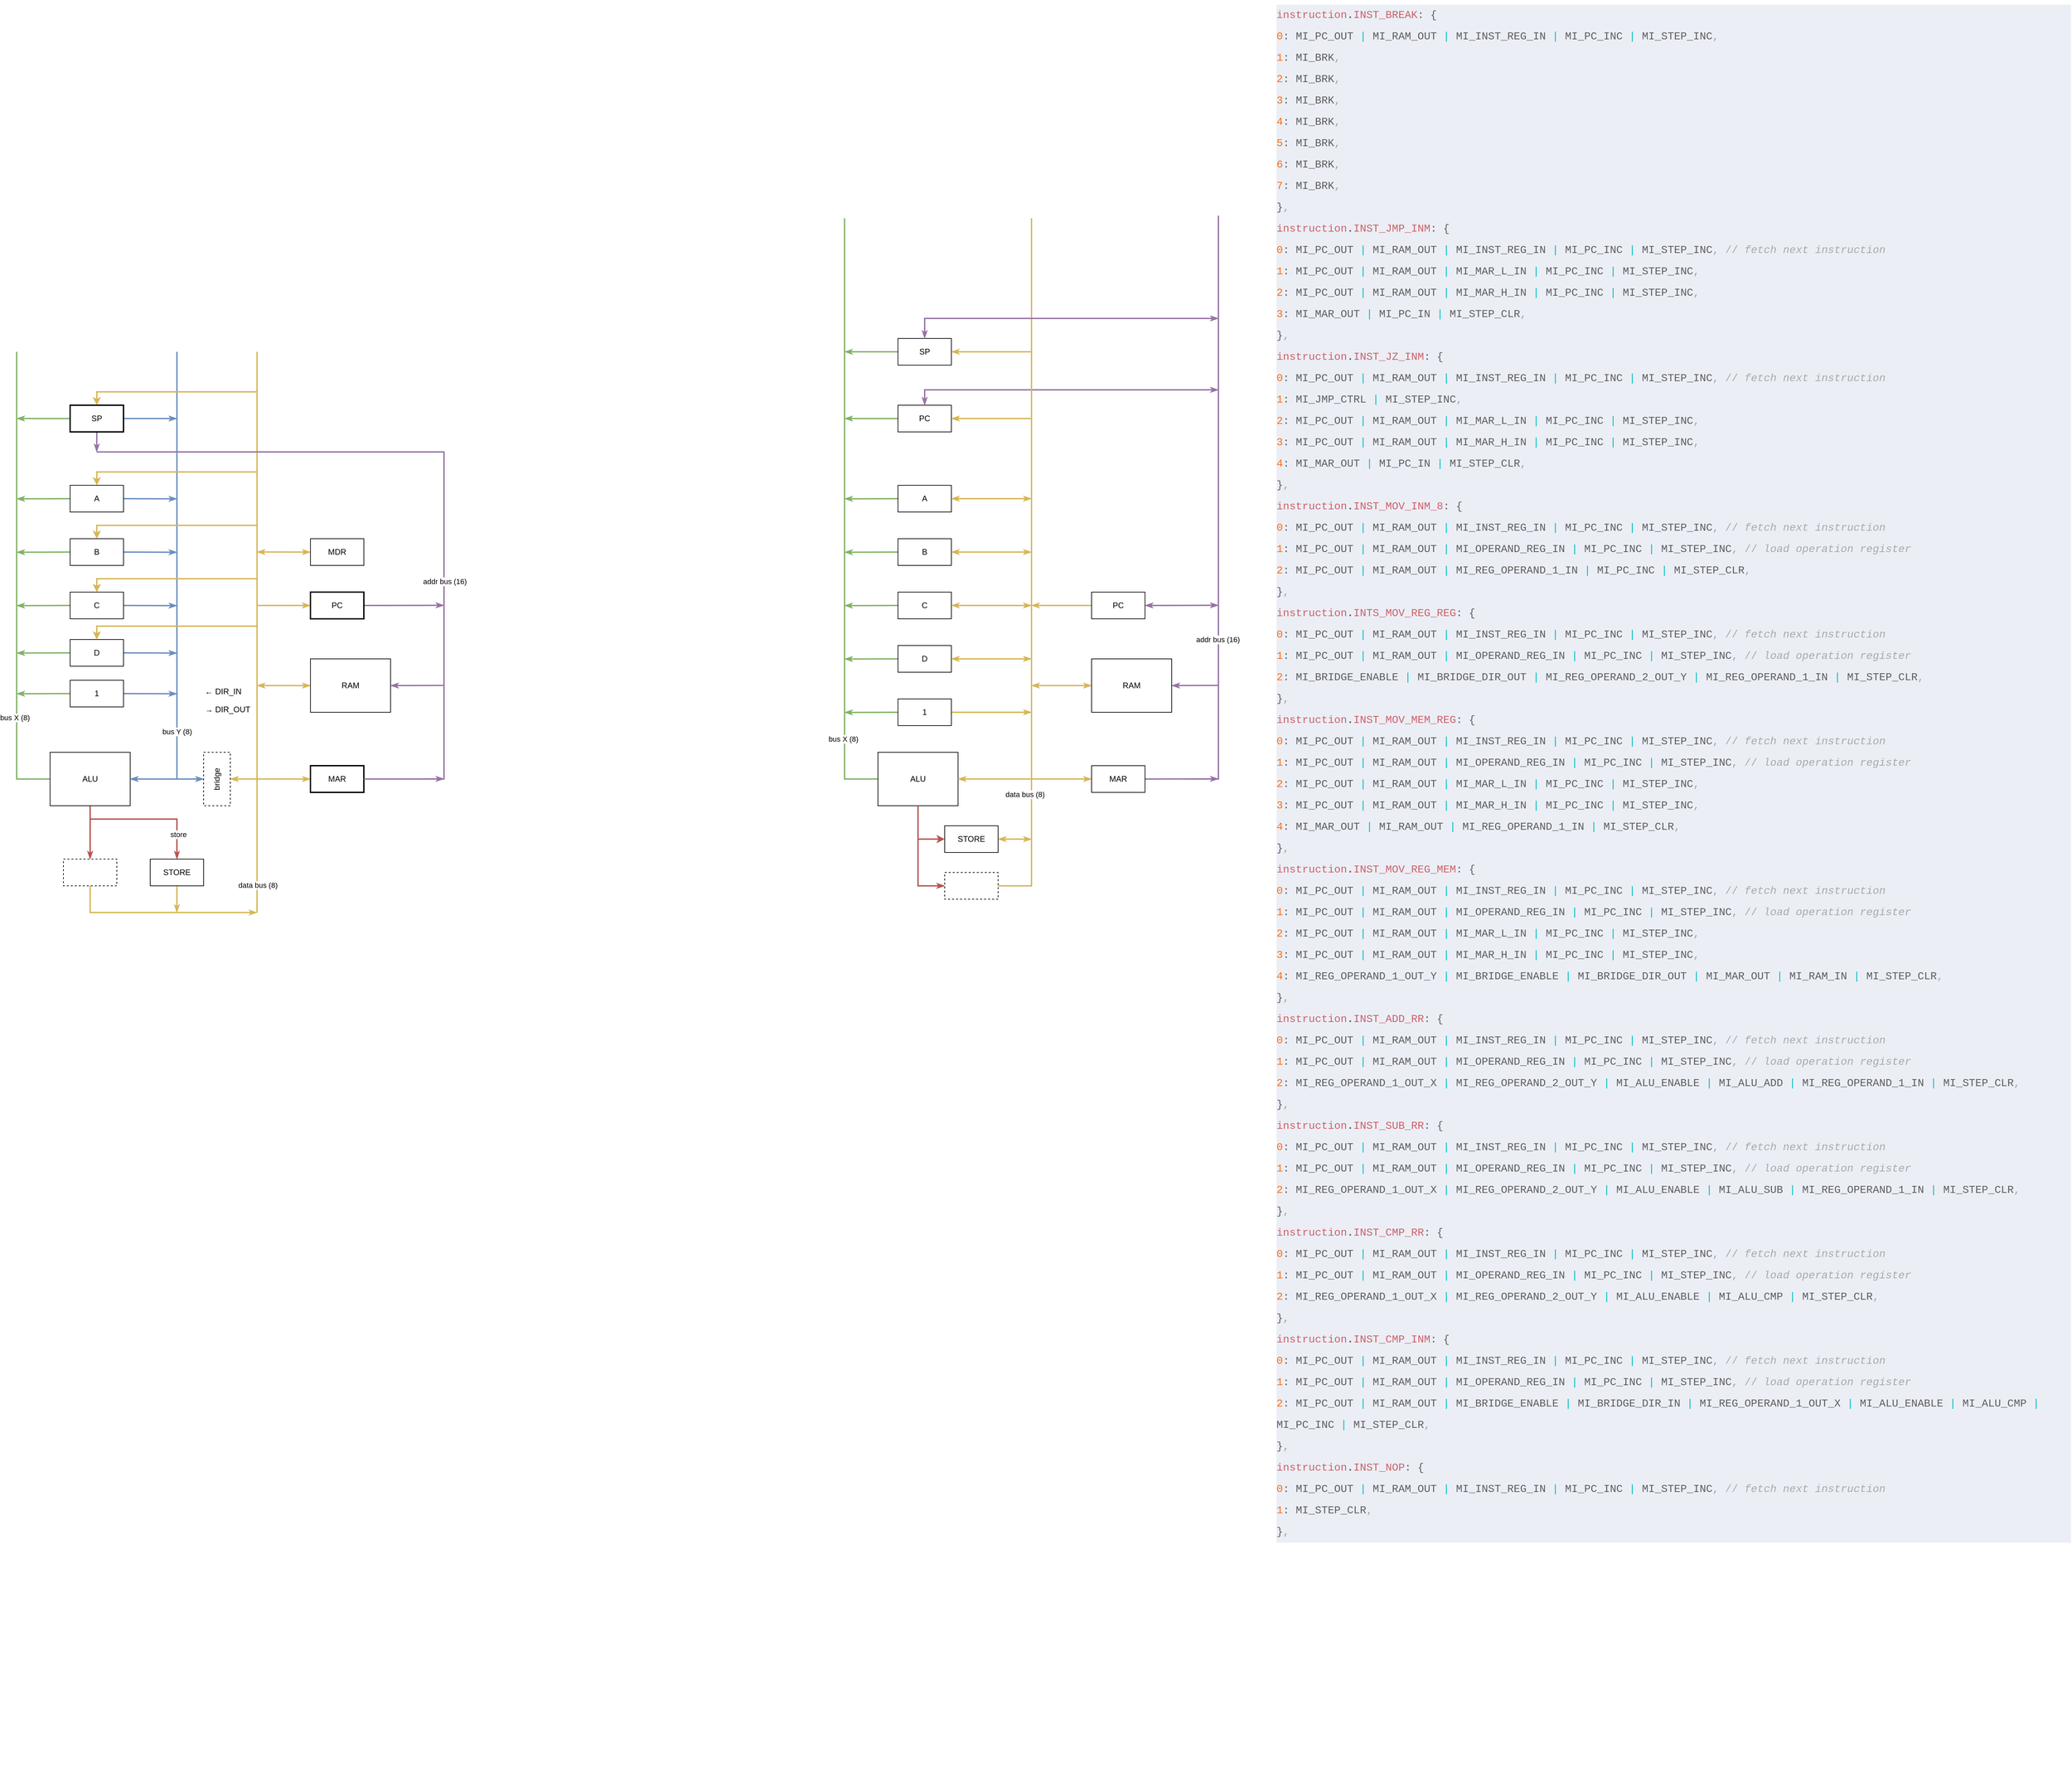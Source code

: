 <mxfile>
    <diagram id="ETKt579bIk2jOSbxSD9Q" name="Page-1">
        <mxGraphModel dx="1482" dy="1672" grid="0" gridSize="10" guides="1" tooltips="1" connect="1" arrows="1" fold="1" page="0" pageScale="1" pageWidth="850" pageHeight="1100" math="0" shadow="0">
            <root>
                <mxCell id="0"/>
                <mxCell id="1" parent="0"/>
                <mxCell id="23" style="edgeStyle=none;html=1;exitX=0.5;exitY=1;exitDx=0;exitDy=0;entryX=0.5;entryY=0;entryDx=0;entryDy=0;startArrow=none;startFill=0;endArrow=classicThin;endFill=1;fillColor=#f8cecc;strokeColor=#b85450;strokeWidth=2;" parent="1" source="2" target="22" edge="1">
                    <mxGeometry relative="1" as="geometry"/>
                </mxCell>
                <mxCell id="47" style="edgeStyle=none;html=1;exitX=0;exitY=0.5;exitDx=0;exitDy=0;startArrow=none;startFill=0;endArrow=none;endFill=0;fillColor=#d5e8d4;strokeColor=#82b366;strokeWidth=2;rounded=0;" parent="1" source="2" edge="1">
                    <mxGeometry relative="1" as="geometry">
                        <mxPoint x="120" y="-80" as="targetPoint"/>
                        <Array as="points">
                            <mxPoint x="120" y="560"/>
                        </Array>
                    </mxGeometry>
                </mxCell>
                <mxCell id="87" value="bus X (8)" style="edgeLabel;html=1;align=center;verticalAlign=middle;resizable=0;points=[];" parent="47" vertex="1" connectable="0">
                    <mxGeometry x="-0.5" y="1" relative="1" as="geometry">
                        <mxPoint x="-2" y="30" as="offset"/>
                    </mxGeometry>
                </mxCell>
                <mxCell id="51" style="edgeStyle=none;html=1;exitX=1;exitY=0.5;exitDx=0;exitDy=0;startArrow=none;startFill=0;endArrow=none;endFill=0;fillColor=#dae8fc;strokeColor=#6c8ebf;rounded=0;strokeWidth=2;" parent="1" source="2" edge="1">
                    <mxGeometry relative="1" as="geometry">
                        <mxPoint x="360" y="-80" as="targetPoint"/>
                        <Array as="points">
                            <mxPoint x="360" y="560"/>
                        </Array>
                    </mxGeometry>
                </mxCell>
                <mxCell id="88" value="bus Y (8)" style="edgeLabel;html=1;align=center;verticalAlign=middle;resizable=0;points=[];" parent="51" vertex="1" connectable="0">
                    <mxGeometry x="-0.603" relative="1" as="geometry">
                        <mxPoint as="offset"/>
                    </mxGeometry>
                </mxCell>
                <mxCell id="77" style="edgeStyle=none;rounded=0;html=1;exitX=0.5;exitY=1;exitDx=0;exitDy=0;entryX=0.5;entryY=0;entryDx=0;entryDy=0;startArrow=none;startFill=0;endArrow=classicThin;endFill=1;fillColor=#f8cecc;strokeColor=#b85450;strokeWidth=2;" parent="1" source="2" target="76" edge="1">
                    <mxGeometry relative="1" as="geometry">
                        <Array as="points">
                            <mxPoint x="230" y="620"/>
                            <mxPoint x="360" y="620"/>
                        </Array>
                    </mxGeometry>
                </mxCell>
                <mxCell id="93" value="store" style="edgeLabel;html=1;align=center;verticalAlign=middle;resizable=0;points=[];" parent="77" vertex="1" connectable="0">
                    <mxGeometry x="0.648" y="2" relative="1" as="geometry">
                        <mxPoint as="offset"/>
                    </mxGeometry>
                </mxCell>
                <mxCell id="2" value="ALU" style="rounded=0;whiteSpace=wrap;html=1;" parent="1" vertex="1">
                    <mxGeometry x="170" y="520" width="120" height="80" as="geometry"/>
                </mxCell>
                <mxCell id="45" style="edgeStyle=none;html=1;exitX=0;exitY=0.5;exitDx=0;exitDy=0;startArrow=none;startFill=0;endArrow=classicThin;endFill=1;fillColor=#d5e8d4;strokeColor=#82b366;strokeWidth=2;" parent="1" source="4" edge="1">
                    <mxGeometry relative="1" as="geometry">
                        <mxPoint x="120" y="300.261" as="targetPoint"/>
                    </mxGeometry>
                </mxCell>
                <mxCell id="52" style="edgeStyle=none;html=1;exitX=1;exitY=0.5;exitDx=0;exitDy=0;startArrow=none;startFill=0;endArrow=classicThin;endFill=1;fillColor=#dae8fc;strokeColor=#6c8ebf;strokeWidth=2;" parent="1" source="4" edge="1">
                    <mxGeometry relative="1" as="geometry">
                        <mxPoint x="360" y="300.261" as="targetPoint"/>
                    </mxGeometry>
                </mxCell>
                <mxCell id="68" style="edgeStyle=none;rounded=0;html=1;exitX=0.5;exitY=0;exitDx=0;exitDy=0;startArrow=classic;startFill=1;endArrow=none;endFill=0;fillColor=#fff2cc;strokeColor=#d6b656;strokeWidth=2;" parent="1" source="4" edge="1">
                    <mxGeometry relative="1" as="geometry">
                        <mxPoint x="480" y="260" as="targetPoint"/>
                        <Array as="points">
                            <mxPoint x="240" y="260"/>
                        </Array>
                    </mxGeometry>
                </mxCell>
                <mxCell id="4" value="C" style="rounded=0;whiteSpace=wrap;html=1;" parent="1" vertex="1">
                    <mxGeometry x="200" y="280" width="80" height="40" as="geometry"/>
                </mxCell>
                <mxCell id="46" style="edgeStyle=none;html=1;exitX=0;exitY=0.5;exitDx=0;exitDy=0;startArrow=none;startFill=0;endArrow=classicThin;endFill=1;fillColor=#d5e8d4;strokeColor=#82b366;strokeWidth=2;" parent="1" source="5" edge="1">
                    <mxGeometry relative="1" as="geometry">
                        <mxPoint x="120" y="220.261" as="targetPoint"/>
                    </mxGeometry>
                </mxCell>
                <mxCell id="53" style="edgeStyle=none;html=1;exitX=1;exitY=0.5;exitDx=0;exitDy=0;startArrow=none;startFill=0;endArrow=classicThin;endFill=1;fillColor=#dae8fc;strokeColor=#6c8ebf;strokeWidth=2;" parent="1" source="5" edge="1">
                    <mxGeometry relative="1" as="geometry">
                        <mxPoint x="360" y="220.261" as="targetPoint"/>
                    </mxGeometry>
                </mxCell>
                <mxCell id="69" style="edgeStyle=none;rounded=0;html=1;exitX=0.5;exitY=0;exitDx=0;exitDy=0;startArrow=classic;startFill=1;endArrow=none;endFill=0;fillColor=#fff2cc;strokeColor=#d6b656;strokeWidth=2;" parent="1" source="5" edge="1">
                    <mxGeometry relative="1" as="geometry">
                        <mxPoint x="480" y="180" as="targetPoint"/>
                        <Array as="points">
                            <mxPoint x="240" y="180"/>
                        </Array>
                    </mxGeometry>
                </mxCell>
                <mxCell id="5" value="B" style="rounded=0;whiteSpace=wrap;html=1;" parent="1" vertex="1">
                    <mxGeometry x="200" y="200" width="80" height="40" as="geometry"/>
                </mxCell>
                <mxCell id="48" style="edgeStyle=none;html=1;exitX=0;exitY=0.5;exitDx=0;exitDy=0;startArrow=none;startFill=0;endArrow=classicThin;endFill=1;fillColor=#d5e8d4;strokeColor=#82b366;strokeWidth=2;" parent="1" source="6" edge="1">
                    <mxGeometry relative="1" as="geometry">
                        <mxPoint x="120" y="140.261" as="targetPoint"/>
                    </mxGeometry>
                </mxCell>
                <mxCell id="54" style="edgeStyle=none;html=1;exitX=1;exitY=0.5;exitDx=0;exitDy=0;startArrow=none;startFill=0;endArrow=classicThin;endFill=1;fillColor=#dae8fc;strokeColor=#6c8ebf;strokeWidth=2;" parent="1" source="6" edge="1">
                    <mxGeometry relative="1" as="geometry">
                        <mxPoint x="360" y="140.261" as="targetPoint"/>
                    </mxGeometry>
                </mxCell>
                <mxCell id="70" style="edgeStyle=none;rounded=0;html=1;exitX=0.5;exitY=0;exitDx=0;exitDy=0;startArrow=classic;startFill=1;endArrow=none;endFill=0;fillColor=#fff2cc;strokeColor=#d6b656;strokeWidth=2;" parent="1" source="6" edge="1">
                    <mxGeometry relative="1" as="geometry">
                        <mxPoint x="480" y="100" as="targetPoint"/>
                        <Array as="points">
                            <mxPoint x="240" y="100"/>
                        </Array>
                    </mxGeometry>
                </mxCell>
                <mxCell id="6" value="A" style="rounded=0;whiteSpace=wrap;html=1;" parent="1" vertex="1">
                    <mxGeometry x="200" y="120" width="80" height="40" as="geometry"/>
                </mxCell>
                <mxCell id="20" style="edgeStyle=none;html=1;exitX=0;exitY=0.5;exitDx=0;exitDy=0;startArrow=classicThin;startFill=1;endArrow=classicThin;endFill=1;fillColor=#dae8fc;strokeColor=#6c8ebf;entryX=1;entryY=0.5;entryDx=0;entryDy=0;strokeWidth=2;" parent="1" source="19" target="2" edge="1">
                    <mxGeometry relative="1" as="geometry">
                        <mxPoint x="360" y="460" as="targetPoint"/>
                    </mxGeometry>
                </mxCell>
                <mxCell id="55" style="edgeStyle=none;html=1;exitX=1;exitY=0.5;exitDx=0;exitDy=0;startArrow=classicThin;startFill=1;endArrow=none;endFill=0;fillColor=#fff2cc;strokeColor=#d6b656;strokeWidth=2;" parent="1" source="19" edge="1">
                    <mxGeometry relative="1" as="geometry">
                        <mxPoint x="480" y="560" as="targetPoint"/>
                    </mxGeometry>
                </mxCell>
                <mxCell id="19" value="bridge" style="rounded=0;whiteSpace=wrap;html=1;dashed=1;horizontal=0;" parent="1" vertex="1">
                    <mxGeometry x="400" y="520" width="40" height="80" as="geometry"/>
                </mxCell>
                <mxCell id="66" style="edgeStyle=none;rounded=0;html=1;exitX=0.5;exitY=1;exitDx=0;exitDy=0;startArrow=none;startFill=0;endArrow=classicThin;endFill=1;fillColor=#fff2cc;strokeColor=#d6b656;strokeWidth=2;" parent="1" source="22" edge="1">
                    <mxGeometry relative="1" as="geometry">
                        <mxPoint x="480" y="760" as="targetPoint"/>
                        <Array as="points">
                            <mxPoint x="230" y="760"/>
                        </Array>
                    </mxGeometry>
                </mxCell>
                <mxCell id="22" value="" style="rounded=0;whiteSpace=wrap;html=1;dashed=1;" parent="1" vertex="1">
                    <mxGeometry x="190" y="680" width="80" height="40" as="geometry"/>
                </mxCell>
                <mxCell id="33" style="edgeStyle=none;html=1;exitX=0;exitY=0.5;exitDx=0;exitDy=0;startArrow=classicThin;startFill=1;endArrow=classicThin;endFill=1;fillColor=#fff2cc;strokeColor=#d6b656;strokeWidth=2;" parent="1" source="24" edge="1">
                    <mxGeometry relative="1" as="geometry">
                        <mxPoint x="480" y="420" as="targetPoint"/>
                    </mxGeometry>
                </mxCell>
                <mxCell id="85" style="edgeStyle=none;rounded=0;html=1;exitX=1;exitY=0.5;exitDx=0;exitDy=0;strokeWidth=2;startArrow=classicThin;startFill=1;endArrow=none;endFill=0;fillColor=#e1d5e7;strokeColor=#9673a6;" parent="1" source="24" edge="1">
                    <mxGeometry relative="1" as="geometry">
                        <mxPoint x="760.0" y="419.769" as="targetPoint"/>
                    </mxGeometry>
                </mxCell>
                <mxCell id="24" value="RAM" style="rounded=0;whiteSpace=wrap;html=1;" parent="1" vertex="1">
                    <mxGeometry x="560" y="380" width="120" height="80" as="geometry"/>
                </mxCell>
                <mxCell id="34" style="edgeStyle=none;html=1;exitX=0;exitY=0.5;exitDx=0;exitDy=0;startArrow=classicThin;startFill=1;endArrow=none;endFill=0;fillColor=#fff2cc;strokeColor=#d6b656;strokeWidth=2;" parent="1" source="25" edge="1">
                    <mxGeometry relative="1" as="geometry">
                        <mxPoint x="480" y="560" as="targetPoint"/>
                    </mxGeometry>
                </mxCell>
                <mxCell id="84" style="edgeStyle=none;rounded=0;html=1;exitX=1;exitY=0.5;exitDx=0;exitDy=0;strokeWidth=2;startArrow=none;startFill=0;endArrow=classicThin;endFill=1;fillColor=#e1d5e7;strokeColor=#9673a6;" parent="1" source="25" edge="1">
                    <mxGeometry relative="1" as="geometry">
                        <mxPoint x="760.0" y="559.769" as="targetPoint"/>
                    </mxGeometry>
                </mxCell>
                <mxCell id="25" value="MAR" style="rounded=0;whiteSpace=wrap;html=1;strokeWidth=2;" parent="1" vertex="1">
                    <mxGeometry x="560" y="540" width="80" height="40" as="geometry"/>
                </mxCell>
                <mxCell id="36" style="edgeStyle=none;html=1;exitX=0;exitY=0.5;exitDx=0;exitDy=0;startArrow=classicThin;startFill=1;endArrow=none;endFill=0;fillColor=#fff2cc;strokeColor=#d6b656;strokeWidth=2;" parent="1" source="26" edge="1">
                    <mxGeometry relative="1" as="geometry">
                        <mxPoint x="480" y="300" as="targetPoint"/>
                    </mxGeometry>
                </mxCell>
                <mxCell id="83" style="edgeStyle=none;rounded=0;html=1;exitX=1;exitY=0.5;exitDx=0;exitDy=0;strokeWidth=2;startArrow=none;startFill=0;endArrow=classicThin;endFill=1;fillColor=#e1d5e7;strokeColor=#9673a6;" parent="1" source="26" edge="1">
                    <mxGeometry relative="1" as="geometry">
                        <mxPoint x="760.0" y="299.769" as="targetPoint"/>
                    </mxGeometry>
                </mxCell>
                <mxCell id="26" value="PC" style="rounded=0;whiteSpace=wrap;html=1;strokeWidth=2;" parent="1" vertex="1">
                    <mxGeometry x="560" y="280" width="80" height="40" as="geometry"/>
                </mxCell>
                <mxCell id="43" style="edgeStyle=none;html=1;exitX=0;exitY=0.5;exitDx=0;exitDy=0;startArrow=none;startFill=0;endArrow=classicThin;endFill=1;fillColor=#d5e8d4;strokeColor=#82b366;strokeWidth=2;" parent="1" source="42" edge="1">
                    <mxGeometry relative="1" as="geometry">
                        <mxPoint x="120" y="432.261" as="targetPoint"/>
                    </mxGeometry>
                </mxCell>
                <mxCell id="44" style="edgeStyle=none;html=1;exitX=1;exitY=0.5;exitDx=0;exitDy=0;startArrow=none;startFill=0;endArrow=classicThin;endFill=1;fillColor=#dae8fc;strokeColor=#6c8ebf;strokeWidth=2;" parent="1" source="42" edge="1">
                    <mxGeometry relative="1" as="geometry">
                        <mxPoint x="360" y="432.261" as="targetPoint"/>
                    </mxGeometry>
                </mxCell>
                <mxCell id="42" value="1" style="rounded=0;whiteSpace=wrap;html=1;" parent="1" vertex="1">
                    <mxGeometry x="200" y="412" width="80" height="40" as="geometry"/>
                </mxCell>
                <mxCell id="63" style="edgeStyle=none;rounded=0;html=1;exitX=0;exitY=0.5;exitDx=0;exitDy=0;startArrow=none;startFill=0;endArrow=classicThin;endFill=1;fillColor=#d5e8d4;strokeColor=#82b366;strokeWidth=2;" parent="1" source="62" edge="1">
                    <mxGeometry relative="1" as="geometry">
                        <mxPoint x="120" y="20" as="targetPoint"/>
                    </mxGeometry>
                </mxCell>
                <mxCell id="64" style="edgeStyle=none;rounded=0;html=1;exitX=1;exitY=0.5;exitDx=0;exitDy=0;startArrow=none;startFill=0;endArrow=classicThin;endFill=1;fillColor=#dae8fc;strokeColor=#6c8ebf;strokeWidth=2;" parent="1" source="62" edge="1">
                    <mxGeometry relative="1" as="geometry">
                        <mxPoint x="360" y="20" as="targetPoint"/>
                    </mxGeometry>
                </mxCell>
                <mxCell id="71" style="edgeStyle=none;rounded=0;html=1;exitX=0.5;exitY=0;exitDx=0;exitDy=0;startArrow=classic;startFill=1;endArrow=none;endFill=0;fillColor=#fff2cc;strokeColor=#d6b656;strokeWidth=2;" parent="1" source="62" edge="1">
                    <mxGeometry relative="1" as="geometry">
                        <mxPoint x="480" y="-20" as="targetPoint"/>
                        <Array as="points">
                            <mxPoint x="240" y="-20"/>
                        </Array>
                    </mxGeometry>
                </mxCell>
                <mxCell id="86" style="edgeStyle=none;rounded=0;html=1;exitX=0.5;exitY=1;exitDx=0;exitDy=0;strokeWidth=2;startArrow=none;startFill=0;endArrow=classicThin;endFill=1;fillColor=#e1d5e7;strokeColor=#9673a6;" parent="1" source="62" edge="1">
                    <mxGeometry relative="1" as="geometry">
                        <mxPoint x="239.87" y="70" as="targetPoint"/>
                    </mxGeometry>
                </mxCell>
                <mxCell id="62" value="SP" style="rounded=0;whiteSpace=wrap;html=1;strokeWidth=2;" parent="1" vertex="1">
                    <mxGeometry x="200" width="80" height="40" as="geometry"/>
                </mxCell>
                <mxCell id="65" value="" style="endArrow=none;html=1;rounded=0;fillColor=#fff2cc;strokeColor=#d6b656;strokeWidth=2;" parent="1" edge="1">
                    <mxGeometry width="50" height="50" relative="1" as="geometry">
                        <mxPoint x="480" y="760" as="sourcePoint"/>
                        <mxPoint x="480" y="-80" as="targetPoint"/>
                    </mxGeometry>
                </mxCell>
                <mxCell id="89" value="data bus (8)" style="edgeLabel;html=1;align=center;verticalAlign=middle;resizable=0;points=[];" parent="65" vertex="1" connectable="0">
                    <mxGeometry x="-0.712" y="-1" relative="1" as="geometry">
                        <mxPoint y="80" as="offset"/>
                    </mxGeometry>
                </mxCell>
                <mxCell id="79" style="edgeStyle=none;rounded=1;html=1;exitX=0.5;exitY=1;exitDx=0;exitDy=0;startArrow=none;startFill=0;endArrow=classicThin;endFill=1;fillColor=#fff2cc;strokeColor=#d6b656;strokeWidth=2;" parent="1" source="76" edge="1">
                    <mxGeometry relative="1" as="geometry">
                        <mxPoint x="359.91" y="760" as="targetPoint"/>
                    </mxGeometry>
                </mxCell>
                <mxCell id="76" value="STORE" style="rounded=0;whiteSpace=wrap;html=1;" parent="1" vertex="1">
                    <mxGeometry x="320" y="680" width="80" height="40" as="geometry"/>
                </mxCell>
                <mxCell id="80" value="" style="endArrow=none;html=1;rounded=0;strokeWidth=2;fillColor=#e1d5e7;strokeColor=#9673a6;exitX=1;exitY=0.5;exitDx=0;exitDy=0;" parent="1" source="25" edge="1">
                    <mxGeometry width="50" height="50" relative="1" as="geometry">
                        <mxPoint x="760" y="520" as="sourcePoint"/>
                        <mxPoint x="240" y="70" as="targetPoint"/>
                        <Array as="points">
                            <mxPoint x="760" y="560"/>
                            <mxPoint x="760" y="70"/>
                        </Array>
                    </mxGeometry>
                </mxCell>
                <mxCell id="90" value="addr bus (16)" style="edgeLabel;html=1;align=center;verticalAlign=middle;resizable=0;points=[];" parent="80" vertex="1" connectable="0">
                    <mxGeometry x="-0.263" y="-1" relative="1" as="geometry">
                        <mxPoint as="offset"/>
                    </mxGeometry>
                </mxCell>
                <mxCell id="91" value="&lt;p&gt;&lt;font style=&quot;font-size: 12px;&quot;&gt;← DIR_IN&lt;/font&gt;&lt;/p&gt;&lt;p&gt;&lt;span style=&quot;background-color: initial;&quot;&gt;→ DIR_OUT&lt;/span&gt;&lt;/p&gt;" style="text;html=1;align=left;verticalAlign=middle;resizable=0;points=[];autosize=1;strokeColor=none;fillColor=none;" parent="1" vertex="1">
                    <mxGeometry x="400" y="403" width="86" height="77" as="geometry"/>
                </mxCell>
                <mxCell id="95" style="edgeStyle=none;html=1;exitX=0;exitY=0.5;exitDx=0;exitDy=0;startArrow=none;startFill=0;endArrow=none;endFill=0;fillColor=#d5e8d4;strokeColor=#82b366;strokeWidth=2;rounded=0;" parent="1" source="101" edge="1">
                    <mxGeometry relative="1" as="geometry">
                        <mxPoint x="1360" y="-280" as="targetPoint"/>
                        <Array as="points">
                            <mxPoint x="1360" y="560"/>
                        </Array>
                    </mxGeometry>
                </mxCell>
                <mxCell id="96" value="bus X (8)" style="edgeLabel;html=1;align=center;verticalAlign=middle;resizable=0;points=[];" parent="95" vertex="1" connectable="0">
                    <mxGeometry x="-0.5" y="1" relative="1" as="geometry">
                        <mxPoint x="-1" y="112" as="offset"/>
                    </mxGeometry>
                </mxCell>
                <mxCell id="156" style="edgeStyle=none;html=1;exitX=0.5;exitY=1;exitDx=0;exitDy=0;entryX=0;entryY=0.5;entryDx=0;entryDy=0;strokeWidth=2;startArrow=none;startFill=0;endArrow=classic;endFill=1;rounded=0;fillColor=#f8cecc;strokeColor=#b85450;" parent="1" source="101" target="155" edge="1">
                    <mxGeometry relative="1" as="geometry">
                        <Array as="points">
                            <mxPoint x="1470" y="650"/>
                        </Array>
                    </mxGeometry>
                </mxCell>
                <mxCell id="101" value="ALU" style="rounded=0;whiteSpace=wrap;html=1;" parent="1" vertex="1">
                    <mxGeometry x="1410" y="520" width="120" height="80" as="geometry"/>
                </mxCell>
                <mxCell id="102" style="edgeStyle=none;html=1;exitX=0;exitY=0.5;exitDx=0;exitDy=0;startArrow=none;startFill=0;endArrow=classicThin;endFill=1;fillColor=#d5e8d4;strokeColor=#82b366;strokeWidth=2;" parent="1" source="105" edge="1">
                    <mxGeometry relative="1" as="geometry">
                        <mxPoint x="1360" y="300.261" as="targetPoint"/>
                    </mxGeometry>
                </mxCell>
                <mxCell id="103" style="edgeStyle=none;html=1;exitX=1;exitY=0.5;exitDx=0;exitDy=0;startArrow=classicThin;startFill=1;endArrow=classicThin;endFill=1;fillColor=#fff2cc;strokeColor=#d6b656;strokeWidth=2;" parent="1" source="105" edge="1">
                    <mxGeometry relative="1" as="geometry">
                        <mxPoint x="1640" y="300" as="targetPoint"/>
                    </mxGeometry>
                </mxCell>
                <mxCell id="105" value="C" style="rounded=0;whiteSpace=wrap;html=1;" parent="1" vertex="1">
                    <mxGeometry x="1440" y="280" width="80" height="40" as="geometry"/>
                </mxCell>
                <mxCell id="106" style="edgeStyle=none;html=1;exitX=0;exitY=0.5;exitDx=0;exitDy=0;startArrow=none;startFill=0;endArrow=classicThin;endFill=1;fillColor=#d5e8d4;strokeColor=#82b366;strokeWidth=2;" parent="1" source="109" edge="1">
                    <mxGeometry relative="1" as="geometry">
                        <mxPoint x="1360" y="220.261" as="targetPoint"/>
                    </mxGeometry>
                </mxCell>
                <mxCell id="107" style="edgeStyle=none;html=1;exitX=1;exitY=0.5;exitDx=0;exitDy=0;startArrow=classicThin;startFill=1;endArrow=classicThin;endFill=1;fillColor=#fff2cc;strokeColor=#d6b656;strokeWidth=2;" parent="1" source="109" edge="1">
                    <mxGeometry relative="1" as="geometry">
                        <mxPoint x="1640" y="220" as="targetPoint"/>
                    </mxGeometry>
                </mxCell>
                <mxCell id="109" value="B" style="rounded=0;whiteSpace=wrap;html=1;" parent="1" vertex="1">
                    <mxGeometry x="1440" y="200" width="80" height="40" as="geometry"/>
                </mxCell>
                <mxCell id="110" style="edgeStyle=none;html=1;exitX=0;exitY=0.5;exitDx=0;exitDy=0;startArrow=none;startFill=0;endArrow=classicThin;endFill=1;fillColor=#d5e8d4;strokeColor=#82b366;strokeWidth=2;" parent="1" source="113" edge="1">
                    <mxGeometry relative="1" as="geometry">
                        <mxPoint x="1360" y="140.261" as="targetPoint"/>
                    </mxGeometry>
                </mxCell>
                <mxCell id="111" style="edgeStyle=none;html=1;exitX=1;exitY=0.5;exitDx=0;exitDy=0;startArrow=classicThin;startFill=1;endArrow=classicThin;endFill=1;fillColor=#fff2cc;strokeColor=#d6b656;strokeWidth=2;" parent="1" source="113" edge="1">
                    <mxGeometry relative="1" as="geometry">
                        <mxPoint x="1640" y="140" as="targetPoint"/>
                    </mxGeometry>
                </mxCell>
                <mxCell id="113" value="A" style="rounded=0;whiteSpace=wrap;html=1;" parent="1" vertex="1">
                    <mxGeometry x="1440" y="120" width="80" height="40" as="geometry"/>
                </mxCell>
                <mxCell id="117" style="edgeStyle=none;rounded=0;html=1;startArrow=none;startFill=0;endArrow=classicThin;endFill=1;fillColor=#f8cecc;strokeColor=#b85450;strokeWidth=2;exitX=0.5;exitY=1;exitDx=0;exitDy=0;entryX=0;entryY=0.5;entryDx=0;entryDy=0;" parent="1" source="101" target="153" edge="1">
                    <mxGeometry relative="1" as="geometry">
                        <mxPoint x="1640" y="650" as="targetPoint"/>
                        <Array as="points">
                            <mxPoint x="1470" y="720"/>
                        </Array>
                        <mxPoint x="1389" y="652" as="sourcePoint"/>
                    </mxGeometry>
                </mxCell>
                <mxCell id="119" style="edgeStyle=none;html=1;exitX=0;exitY=0.5;exitDx=0;exitDy=0;startArrow=classicThin;startFill=1;endArrow=classicThin;endFill=1;fillColor=#fff2cc;strokeColor=#d6b656;strokeWidth=2;" parent="1" source="121" edge="1">
                    <mxGeometry relative="1" as="geometry">
                        <mxPoint x="1640.0" y="420" as="targetPoint"/>
                    </mxGeometry>
                </mxCell>
                <mxCell id="120" style="edgeStyle=none;rounded=0;html=1;exitX=1;exitY=0.5;exitDx=0;exitDy=0;strokeWidth=2;startArrow=classicThin;startFill=1;endArrow=none;endFill=0;fillColor=#e1d5e7;strokeColor=#9673a6;" parent="1" source="121" edge="1">
                    <mxGeometry relative="1" as="geometry">
                        <mxPoint x="1920" y="419.769" as="targetPoint"/>
                    </mxGeometry>
                </mxCell>
                <mxCell id="121" value="RAM" style="rounded=0;whiteSpace=wrap;html=1;" parent="1" vertex="1">
                    <mxGeometry x="1730" y="380" width="120" height="80" as="geometry"/>
                </mxCell>
                <mxCell id="122" style="edgeStyle=none;html=1;exitX=0;exitY=0.5;exitDx=0;exitDy=0;startArrow=classicThin;startFill=1;endArrow=none;endFill=0;fillColor=#fff2cc;strokeColor=#d6b656;strokeWidth=2;" parent="1" source="124" edge="1">
                    <mxGeometry relative="1" as="geometry">
                        <mxPoint x="1640.0" y="560" as="targetPoint"/>
                    </mxGeometry>
                </mxCell>
                <mxCell id="123" style="edgeStyle=none;rounded=0;html=1;exitX=1;exitY=0.5;exitDx=0;exitDy=0;strokeWidth=2;startArrow=none;startFill=0;endArrow=classicThin;endFill=1;fillColor=#e1d5e7;strokeColor=#9673a6;" parent="1" source="124" edge="1">
                    <mxGeometry relative="1" as="geometry">
                        <mxPoint x="1920" y="559.769" as="targetPoint"/>
                    </mxGeometry>
                </mxCell>
                <mxCell id="124" value="MAR" style="rounded=0;whiteSpace=wrap;html=1;" parent="1" vertex="1">
                    <mxGeometry x="1730" y="540" width="80" height="40" as="geometry"/>
                </mxCell>
                <mxCell id="125" style="edgeStyle=none;html=1;exitX=0;exitY=0.5;exitDx=0;exitDy=0;startArrow=none;startFill=0;endArrow=classicThin;endFill=1;fillColor=#fff2cc;strokeColor=#d6b656;strokeWidth=2;" parent="1" source="127" edge="1">
                    <mxGeometry relative="1" as="geometry">
                        <mxPoint x="1640.0" y="300" as="targetPoint"/>
                    </mxGeometry>
                </mxCell>
                <mxCell id="126" style="edgeStyle=none;rounded=0;html=1;exitX=1;exitY=0.5;exitDx=0;exitDy=0;strokeWidth=2;startArrow=classicThin;startFill=1;endArrow=classicThin;endFill=1;fillColor=#e1d5e7;strokeColor=#9673a6;" parent="1" source="127" edge="1">
                    <mxGeometry relative="1" as="geometry">
                        <mxPoint x="1920" y="299.769" as="targetPoint"/>
                    </mxGeometry>
                </mxCell>
                <mxCell id="127" value="PC" style="rounded=0;whiteSpace=wrap;html=1;" parent="1" vertex="1">
                    <mxGeometry x="1730" y="280" width="80" height="40" as="geometry"/>
                </mxCell>
                <mxCell id="128" style="edgeStyle=none;html=1;exitX=0;exitY=0.5;exitDx=0;exitDy=0;startArrow=none;startFill=0;endArrow=classicThin;endFill=1;fillColor=#d5e8d4;strokeColor=#82b366;strokeWidth=2;" parent="1" source="130" edge="1">
                    <mxGeometry relative="1" as="geometry">
                        <mxPoint x="1360" y="460.261" as="targetPoint"/>
                    </mxGeometry>
                </mxCell>
                <mxCell id="129" style="edgeStyle=none;html=1;exitX=1;exitY=0.5;exitDx=0;exitDy=0;startArrow=none;startFill=0;endArrow=classicThin;endFill=1;fillColor=#fff2cc;strokeColor=#d6b656;strokeWidth=2;" parent="1" source="130" edge="1">
                    <mxGeometry relative="1" as="geometry">
                        <mxPoint x="1640" y="460" as="targetPoint"/>
                    </mxGeometry>
                </mxCell>
                <mxCell id="130" value="1" style="rounded=0;whiteSpace=wrap;html=1;" parent="1" vertex="1">
                    <mxGeometry x="1440" y="440" width="80" height="40" as="geometry"/>
                </mxCell>
                <mxCell id="132" style="edgeStyle=none;rounded=0;html=1;exitX=1;exitY=0.5;exitDx=0;exitDy=0;startArrow=none;startFill=0;endArrow=classicThin;endFill=1;fillColor=#d5e8d4;strokeColor=#82b366;strokeWidth=2;" parent="1" source="135" edge="1">
                    <mxGeometry relative="1" as="geometry">
                        <mxPoint x="1360" y="20" as="targetPoint"/>
                    </mxGeometry>
                </mxCell>
                <mxCell id="134" style="edgeStyle=none;rounded=0;html=1;exitX=0.5;exitY=0;exitDx=0;exitDy=0;strokeWidth=2;startArrow=classicThin;startFill=1;endArrow=classicThin;endFill=1;fillColor=#e1d5e7;strokeColor=#9673a6;" parent="1" source="135" edge="1">
                    <mxGeometry relative="1" as="geometry">
                        <mxPoint x="1920" y="-23" as="targetPoint"/>
                        <Array as="points">
                            <mxPoint x="1480" y="-23"/>
                        </Array>
                    </mxGeometry>
                </mxCell>
                <mxCell id="145" style="edgeStyle=none;html=1;exitX=1;exitY=0.5;exitDx=0;exitDy=0;startArrow=classicThin;startFill=1;endArrow=none;endFill=0;strokeWidth=2;fillColor=#fff2cc;strokeColor=#d6b656;" parent="1" source="135" edge="1">
                    <mxGeometry relative="1" as="geometry">
                        <mxPoint x="1640" y="20" as="targetPoint"/>
                    </mxGeometry>
                </mxCell>
                <mxCell id="135" value="PC" style="rounded=0;whiteSpace=wrap;html=1;" parent="1" vertex="1">
                    <mxGeometry x="1440" width="80" height="40" as="geometry"/>
                </mxCell>
                <mxCell id="136" value="" style="endArrow=none;html=1;rounded=0;fillColor=#fff2cc;strokeColor=#d6b656;strokeWidth=2;exitX=1;exitY=0.5;exitDx=0;exitDy=0;" parent="1" source="153" edge="1">
                    <mxGeometry width="50" height="50" relative="1" as="geometry">
                        <mxPoint x="1640" y="650" as="sourcePoint"/>
                        <mxPoint x="1640" y="-280" as="targetPoint"/>
                        <Array as="points">
                            <mxPoint x="1640" y="720"/>
                        </Array>
                    </mxGeometry>
                </mxCell>
                <mxCell id="137" value="data bus (8)" style="edgeLabel;html=1;align=center;verticalAlign=middle;resizable=0;points=[];" parent="136" vertex="1" connectable="0">
                    <mxGeometry x="-0.712" y="-1" relative="1" as="geometry">
                        <mxPoint x="-11" y="-36" as="offset"/>
                    </mxGeometry>
                </mxCell>
                <mxCell id="142" value="" style="endArrow=none;html=1;rounded=0;strokeWidth=2;fillColor=#e1d5e7;strokeColor=#9673a6;exitX=1;exitY=0.5;exitDx=0;exitDy=0;" parent="1" edge="1">
                    <mxGeometry width="50" height="50" relative="1" as="geometry">
                        <mxPoint x="1870" y="560" as="sourcePoint"/>
                        <mxPoint x="1920" y="-284" as="targetPoint"/>
                        <Array as="points">
                            <mxPoint x="1920" y="560"/>
                            <mxPoint x="1920" y="70"/>
                        </Array>
                    </mxGeometry>
                </mxCell>
                <mxCell id="143" value="addr bus (16)" style="edgeLabel;html=1;align=center;verticalAlign=middle;resizable=0;points=[];" parent="142" vertex="1" connectable="0">
                    <mxGeometry x="-0.263" y="-1" relative="1" as="geometry">
                        <mxPoint x="-2" y="70" as="offset"/>
                    </mxGeometry>
                </mxCell>
                <mxCell id="146" style="edgeStyle=none;rounded=0;html=1;exitX=1;exitY=0.5;exitDx=0;exitDy=0;startArrow=none;startFill=0;endArrow=classicThin;endFill=1;fillColor=#d5e8d4;strokeColor=#82b366;strokeWidth=2;" parent="1" source="148" edge="1">
                    <mxGeometry relative="1" as="geometry">
                        <mxPoint x="1360" y="-80" as="targetPoint"/>
                    </mxGeometry>
                </mxCell>
                <mxCell id="147" style="edgeStyle=none;html=1;exitX=1;exitY=0.5;exitDx=0;exitDy=0;startArrow=classicThin;startFill=1;endArrow=none;endFill=0;strokeWidth=2;fillColor=#fff2cc;strokeColor=#d6b656;" parent="1" source="148" edge="1">
                    <mxGeometry relative="1" as="geometry">
                        <mxPoint x="1640" y="-80" as="targetPoint"/>
                    </mxGeometry>
                </mxCell>
                <mxCell id="148" value="SP" style="rounded=0;whiteSpace=wrap;html=1;" parent="1" vertex="1">
                    <mxGeometry x="1440" y="-100" width="80" height="40" as="geometry"/>
                </mxCell>
                <mxCell id="150" style="edgeStyle=none;rounded=0;html=1;exitX=0.5;exitY=0;exitDx=0;exitDy=0;strokeWidth=2;startArrow=classicThin;startFill=1;endArrow=classicThin;endFill=1;fillColor=#e1d5e7;strokeColor=#9673a6;" parent="1" source="148" edge="1">
                    <mxGeometry relative="1" as="geometry">
                        <mxPoint x="1920" y="-130" as="targetPoint"/>
                        <mxPoint x="1700" y="-39.67" as="sourcePoint"/>
                        <Array as="points">
                            <mxPoint x="1480" y="-130"/>
                        </Array>
                    </mxGeometry>
                </mxCell>
                <mxCell id="152" value="" style="endArrow=none;html=1;strokeWidth=2;fillColor=#fff2cc;strokeColor=#d6b656;exitX=1;exitY=0.5;exitDx=0;exitDy=0;endFill=0;startArrow=classicThin;startFill=1;" parent="1" source="101" edge="1">
                    <mxGeometry width="50" height="50" relative="1" as="geometry">
                        <mxPoint x="1600" y="560" as="sourcePoint"/>
                        <mxPoint x="1640" y="560" as="targetPoint"/>
                    </mxGeometry>
                </mxCell>
                <mxCell id="153" value="" style="rounded=0;whiteSpace=wrap;html=1;dashed=1;" parent="1" vertex="1">
                    <mxGeometry x="1510" y="700" width="80" height="40" as="geometry"/>
                </mxCell>
                <mxCell id="157" style="edgeStyle=none;rounded=0;html=1;exitX=1;exitY=0.5;exitDx=0;exitDy=0;strokeWidth=2;startArrow=classicThin;startFill=1;endArrow=classicThin;endFill=1;fillColor=#fff2cc;strokeColor=#d6b656;" parent="1" source="155" edge="1">
                    <mxGeometry relative="1" as="geometry">
                        <mxPoint x="1640" y="650.081" as="targetPoint"/>
                    </mxGeometry>
                </mxCell>
                <mxCell id="155" value="STORE" style="rounded=0;whiteSpace=wrap;html=1;" parent="1" vertex="1">
                    <mxGeometry x="1510" y="630" width="80" height="40" as="geometry"/>
                </mxCell>
                <mxCell id="159" style="edgeStyle=none;rounded=0;html=1;exitX=0;exitY=0.5;exitDx=0;exitDy=0;strokeWidth=2;startArrow=classicThin;startFill=1;endArrow=classicThin;endFill=1;fillColor=#fff2cc;strokeColor=#d6b656;" parent="1" source="158" edge="1">
                    <mxGeometry relative="1" as="geometry">
                        <mxPoint x="480" y="219.889" as="targetPoint"/>
                    </mxGeometry>
                </mxCell>
                <mxCell id="158" value="MDR" style="rounded=0;whiteSpace=wrap;html=1;" parent="1" vertex="1">
                    <mxGeometry x="560" y="200" width="80" height="40" as="geometry"/>
                </mxCell>
                <mxCell id="162" style="edgeStyle=none;html=1;exitX=0;exitY=0.5;exitDx=0;exitDy=0;startArrow=none;startFill=0;endArrow=classicThin;endFill=1;fillColor=#d5e8d4;strokeColor=#82b366;strokeWidth=2;" parent="1" source="164" edge="1">
                    <mxGeometry relative="1" as="geometry">
                        <mxPoint x="1360" y="380.261" as="targetPoint"/>
                    </mxGeometry>
                </mxCell>
                <mxCell id="163" style="edgeStyle=none;html=1;exitX=1;exitY=0.5;exitDx=0;exitDy=0;startArrow=classicThin;startFill=1;endArrow=classicThin;endFill=1;fillColor=#fff2cc;strokeColor=#d6b656;strokeWidth=2;" parent="1" source="164" edge="1">
                    <mxGeometry relative="1" as="geometry">
                        <mxPoint x="1640" y="380" as="targetPoint"/>
                    </mxGeometry>
                </mxCell>
                <mxCell id="164" value="D" style="rounded=0;whiteSpace=wrap;html=1;" parent="1" vertex="1">
                    <mxGeometry x="1440" y="360" width="80" height="40" as="geometry"/>
                </mxCell>
                <mxCell id="165" style="edgeStyle=none;html=1;exitX=0;exitY=0.5;exitDx=0;exitDy=0;startArrow=none;startFill=0;endArrow=classicThin;endFill=1;fillColor=#d5e8d4;strokeColor=#82b366;strokeWidth=2;" parent="1" source="167" edge="1">
                    <mxGeometry relative="1" as="geometry">
                        <mxPoint x="120" y="371.261" as="targetPoint"/>
                    </mxGeometry>
                </mxCell>
                <mxCell id="166" style="edgeStyle=none;html=1;exitX=1;exitY=0.5;exitDx=0;exitDy=0;startArrow=none;startFill=0;endArrow=classicThin;endFill=1;fillColor=#dae8fc;strokeColor=#6c8ebf;strokeWidth=2;" parent="1" source="167" edge="1">
                    <mxGeometry relative="1" as="geometry">
                        <mxPoint x="360" y="371.261" as="targetPoint"/>
                    </mxGeometry>
                </mxCell>
                <mxCell id="167" value="D" style="rounded=0;whiteSpace=wrap;html=1;" parent="1" vertex="1">
                    <mxGeometry x="200" y="351" width="80" height="40" as="geometry"/>
                </mxCell>
                <mxCell id="168" style="edgeStyle=none;rounded=0;html=1;startArrow=classic;startFill=1;endArrow=none;endFill=0;fillColor=#fff2cc;strokeColor=#d6b656;strokeWidth=2;exitX=0.5;exitY=0;exitDx=0;exitDy=0;" parent="1" source="167" edge="1">
                    <mxGeometry relative="1" as="geometry">
                        <mxPoint x="480" y="331" as="targetPoint"/>
                        <Array as="points">
                            <mxPoint x="240" y="331"/>
                        </Array>
                        <mxPoint x="238" y="351" as="sourcePoint"/>
                    </mxGeometry>
                </mxCell>
                <mxCell id="169" value="&lt;div style=&quot;color: rgb(93, 93, 95); background-color: rgb(235, 238, 245); font-family: Monaco, Menlo, Monaco, &amp;quot;Courier New&amp;quot;, monospace; font-weight: 200; font-size: 16px; line-height: 32px;&quot;&gt;&lt;div style=&quot;line-height: 32px;&quot;&gt;&lt;div&gt;&lt;span style=&quot;color: #cd6069;&quot;&gt;instruction&lt;/span&gt;&lt;span style=&quot;font-weight: bold;&quot;&gt;.&lt;/span&gt;&lt;span style=&quot;color: #cd6069;&quot;&gt;INST_BREAK&lt;/span&gt;: {&lt;/div&gt;&lt;div&gt;            &lt;span style=&quot;color: #ff6d12;&quot;&gt;0&lt;/span&gt;: MI_PC_OUT &lt;span style=&quot;color: #00bec4;&quot;&gt;|&lt;/span&gt; MI_RAM_OUT &lt;span style=&quot;color: #00bec4;&quot;&gt;|&lt;/span&gt; MI_INST_REG_IN &lt;span style=&quot;color: #00bec4;&quot;&gt;|&lt;/span&gt; MI_PC_INC &lt;span style=&quot;color: #00bec4;&quot;&gt;|&lt;/span&gt; MI_STEP_INC&lt;span style=&quot;color: #a0a1a7;&quot;&gt;,&lt;/span&gt;&lt;/div&gt;&lt;div&gt;            &lt;span style=&quot;color: #ff6d12;&quot;&gt;1&lt;/span&gt;: MI_BRK&lt;span style=&quot;color: #a0a1a7;&quot;&gt;,&lt;/span&gt;&lt;/div&gt;&lt;div&gt;            &lt;span style=&quot;color: #ff6d12;&quot;&gt;2&lt;/span&gt;: MI_BRK&lt;span style=&quot;color: #a0a1a7;&quot;&gt;,&lt;/span&gt;&lt;/div&gt;&lt;div&gt;            &lt;span style=&quot;color: #ff6d12;&quot;&gt;3&lt;/span&gt;: MI_BRK&lt;span style=&quot;color: #a0a1a7;&quot;&gt;,&lt;/span&gt;&lt;/div&gt;&lt;div&gt;            &lt;span style=&quot;color: #ff6d12;&quot;&gt;4&lt;/span&gt;: MI_BRK&lt;span style=&quot;color: #a0a1a7;&quot;&gt;,&lt;/span&gt;&lt;/div&gt;&lt;div&gt;            &lt;span style=&quot;color: #ff6d12;&quot;&gt;5&lt;/span&gt;: MI_BRK&lt;span style=&quot;color: #a0a1a7;&quot;&gt;,&lt;/span&gt;&lt;/div&gt;&lt;div&gt;            &lt;span style=&quot;color: #ff6d12;&quot;&gt;6&lt;/span&gt;: MI_BRK&lt;span style=&quot;color: #a0a1a7;&quot;&gt;,&lt;/span&gt;&lt;/div&gt;&lt;div&gt;            &lt;span style=&quot;color: #ff6d12;&quot;&gt;7&lt;/span&gt;: MI_BRK&lt;span style=&quot;color: #a0a1a7;&quot;&gt;,&lt;/span&gt;&lt;/div&gt;&lt;div&gt;        }&lt;span style=&quot;color: #a0a1a7;&quot;&gt;,&lt;/span&gt;&lt;/div&gt;&lt;div&gt;        &lt;span style=&quot;color: #cd6069;&quot;&gt;instruction&lt;/span&gt;&lt;span style=&quot;font-weight: bold;&quot;&gt;.&lt;/span&gt;&lt;span style=&quot;color: #cd6069;&quot;&gt;INST_JMP_INM&lt;/span&gt;: {&lt;/div&gt;&lt;div&gt;            &lt;span style=&quot;color: #ff6d12;&quot;&gt;0&lt;/span&gt;: MI_PC_OUT &lt;span style=&quot;color: #00bec4;&quot;&gt;|&lt;/span&gt; MI_RAM_OUT &lt;span style=&quot;color: #00bec4;&quot;&gt;|&lt;/span&gt; MI_INST_REG_IN &lt;span style=&quot;color: #00bec4;&quot;&gt;|&lt;/span&gt; MI_PC_INC &lt;span style=&quot;color: #00bec4;&quot;&gt;|&lt;/span&gt; MI_STEP_INC&lt;span style=&quot;color: #a0a1a7;&quot;&gt;,&lt;/span&gt; &lt;span style=&quot;color: #a9a9aa;&quot;&gt;//&lt;/span&gt;&lt;span style=&quot;color: #a9a9aa;font-style: italic;&quot;&gt; fetch next instruction&lt;/span&gt;&lt;/div&gt;&lt;div&gt;            &lt;span style=&quot;color: #ff6d12;&quot;&gt;1&lt;/span&gt;: MI_PC_OUT &lt;span style=&quot;color: #00bec4;&quot;&gt;|&lt;/span&gt; MI_RAM_OUT &lt;span style=&quot;color: #00bec4;&quot;&gt;|&lt;/span&gt; MI_MAR_L_IN &lt;span style=&quot;color: #00bec4;&quot;&gt;|&lt;/span&gt; MI_PC_INC &lt;span style=&quot;color: #00bec4;&quot;&gt;|&lt;/span&gt; MI_STEP_INC&lt;span style=&quot;color: #a0a1a7;&quot;&gt;,&lt;/span&gt;&lt;/div&gt;&lt;div&gt;            &lt;span style=&quot;color: #ff6d12;&quot;&gt;2&lt;/span&gt;: MI_PC_OUT &lt;span style=&quot;color: #00bec4;&quot;&gt;|&lt;/span&gt; MI_RAM_OUT &lt;span style=&quot;color: #00bec4;&quot;&gt;|&lt;/span&gt; MI_MAR_H_IN &lt;span style=&quot;color: #00bec4;&quot;&gt;|&lt;/span&gt; MI_PC_INC &lt;span style=&quot;color: #00bec4;&quot;&gt;|&lt;/span&gt; MI_STEP_INC&lt;span style=&quot;color: #a0a1a7;&quot;&gt;,&lt;/span&gt;&lt;/div&gt;&lt;div&gt;            &lt;span style=&quot;color: #ff6d12;&quot;&gt;3&lt;/span&gt;: MI_MAR_OUT &lt;span style=&quot;color: #00bec4;&quot;&gt;|&lt;/span&gt; MI_PC_IN &lt;span style=&quot;color: #00bec4;&quot;&gt;|&lt;/span&gt; MI_STEP_CLR&lt;span style=&quot;color: #a0a1a7;&quot;&gt;,&lt;/span&gt;&lt;/div&gt;&lt;div&gt;        }&lt;span style=&quot;color: #a0a1a7;&quot;&gt;,&lt;/span&gt;&lt;/div&gt;&lt;div&gt;        &lt;span style=&quot;color: #cd6069;&quot;&gt;instruction&lt;/span&gt;&lt;span style=&quot;font-weight: bold;&quot;&gt;.&lt;/span&gt;&lt;span style=&quot;color: #cd6069;&quot;&gt;INST_JZ_INM&lt;/span&gt;: {&lt;/div&gt;&lt;div&gt;            &lt;span style=&quot;color: #ff6d12;&quot;&gt;0&lt;/span&gt;: MI_PC_OUT &lt;span style=&quot;color: #00bec4;&quot;&gt;|&lt;/span&gt; MI_RAM_OUT &lt;span style=&quot;color: #00bec4;&quot;&gt;|&lt;/span&gt; MI_INST_REG_IN &lt;span style=&quot;color: #00bec4;&quot;&gt;|&lt;/span&gt; MI_PC_INC &lt;span style=&quot;color: #00bec4;&quot;&gt;|&lt;/span&gt; MI_STEP_INC&lt;span style=&quot;color: #a0a1a7;&quot;&gt;,&lt;/span&gt; &lt;span style=&quot;color: #a9a9aa;&quot;&gt;//&lt;/span&gt;&lt;span style=&quot;color: #a9a9aa;font-style: italic;&quot;&gt; fetch next instruction&lt;/span&gt;&lt;/div&gt;&lt;div&gt;            &lt;span style=&quot;color: #ff6d12;&quot;&gt;1&lt;/span&gt;: MI_JMP_CTRL &lt;span style=&quot;color: #00bec4;&quot;&gt;|&lt;/span&gt; MI_STEP_INC&lt;span style=&quot;color: #a0a1a7;&quot;&gt;,&lt;/span&gt;&lt;/div&gt;&lt;div&gt;            &lt;span style=&quot;color: #ff6d12;&quot;&gt;2&lt;/span&gt;: MI_PC_OUT &lt;span style=&quot;color: #00bec4;&quot;&gt;|&lt;/span&gt; MI_RAM_OUT &lt;span style=&quot;color: #00bec4;&quot;&gt;|&lt;/span&gt; MI_MAR_L_IN &lt;span style=&quot;color: #00bec4;&quot;&gt;|&lt;/span&gt; MI_PC_INC &lt;span style=&quot;color: #00bec4;&quot;&gt;|&lt;/span&gt; MI_STEP_INC&lt;span style=&quot;color: #a0a1a7;&quot;&gt;,&lt;/span&gt;&lt;/div&gt;&lt;div&gt;            &lt;span style=&quot;color: #ff6d12;&quot;&gt;3&lt;/span&gt;: MI_PC_OUT &lt;span style=&quot;color: #00bec4;&quot;&gt;|&lt;/span&gt; MI_RAM_OUT &lt;span style=&quot;color: #00bec4;&quot;&gt;|&lt;/span&gt; MI_MAR_H_IN &lt;span style=&quot;color: #00bec4;&quot;&gt;|&lt;/span&gt; MI_PC_INC &lt;span style=&quot;color: #00bec4;&quot;&gt;|&lt;/span&gt; MI_STEP_INC&lt;span style=&quot;color: #a0a1a7;&quot;&gt;,&lt;/span&gt;&lt;/div&gt;&lt;div&gt;            &lt;span style=&quot;color: #ff6d12;&quot;&gt;4&lt;/span&gt;: MI_MAR_OUT &lt;span style=&quot;color: #00bec4;&quot;&gt;|&lt;/span&gt; MI_PC_IN &lt;span style=&quot;color: #00bec4;&quot;&gt;|&lt;/span&gt; MI_STEP_CLR&lt;span style=&quot;color: #a0a1a7;&quot;&gt;,&lt;/span&gt;&lt;/div&gt;&lt;div&gt;        }&lt;span style=&quot;color: #a0a1a7;&quot;&gt;,&lt;/span&gt;&lt;/div&gt;&lt;div&gt;        &lt;span style=&quot;color: #cd6069;&quot;&gt;instruction&lt;/span&gt;&lt;span style=&quot;font-weight: bold;&quot;&gt;.&lt;/span&gt;&lt;span style=&quot;color: #cd6069;&quot;&gt;INST_MOV_INM_8&lt;/span&gt;: {&lt;/div&gt;&lt;div&gt;            &lt;span style=&quot;color: #ff6d12;&quot;&gt;0&lt;/span&gt;: MI_PC_OUT &lt;span style=&quot;color: #00bec4;&quot;&gt;|&lt;/span&gt; MI_RAM_OUT &lt;span style=&quot;color: #00bec4;&quot;&gt;|&lt;/span&gt; MI_INST_REG_IN &lt;span style=&quot;color: #00bec4;&quot;&gt;|&lt;/span&gt; MI_PC_INC &lt;span style=&quot;color: #00bec4;&quot;&gt;|&lt;/span&gt; MI_STEP_INC&lt;span style=&quot;color: #a0a1a7;&quot;&gt;,&lt;/span&gt;    &lt;span style=&quot;color: #a9a9aa;&quot;&gt;//&lt;/span&gt;&lt;span style=&quot;color: #a9a9aa;font-style: italic;&quot;&gt; fetch next instruction&lt;/span&gt;&lt;/div&gt;&lt;div&gt;            &lt;span style=&quot;color: #ff6d12;&quot;&gt;1&lt;/span&gt;: MI_PC_OUT &lt;span style=&quot;color: #00bec4;&quot;&gt;|&lt;/span&gt; MI_RAM_OUT &lt;span style=&quot;color: #00bec4;&quot;&gt;|&lt;/span&gt; MI_OPERAND_REG_IN &lt;span style=&quot;color: #00bec4;&quot;&gt;|&lt;/span&gt; MI_PC_INC &lt;span style=&quot;color: #00bec4;&quot;&gt;|&lt;/span&gt; MI_STEP_INC&lt;span style=&quot;color: #a0a1a7;&quot;&gt;,&lt;/span&gt; &lt;span style=&quot;color: #a9a9aa;&quot;&gt;//&lt;/span&gt;&lt;span style=&quot;color: #a9a9aa;font-style: italic;&quot;&gt; load operation register&lt;/span&gt;&lt;/div&gt;&lt;div&gt;            &lt;span style=&quot;color: #ff6d12;&quot;&gt;2&lt;/span&gt;: MI_PC_OUT &lt;span style=&quot;color: #00bec4;&quot;&gt;|&lt;/span&gt; MI_RAM_OUT &lt;span style=&quot;color: #00bec4;&quot;&gt;|&lt;/span&gt; MI_REG_OPERAND_1_IN &lt;span style=&quot;color: #00bec4;&quot;&gt;|&lt;/span&gt; MI_PC_INC &lt;span style=&quot;color: #00bec4;&quot;&gt;|&lt;/span&gt; MI_STEP_CLR&lt;span style=&quot;color: #a0a1a7;&quot;&gt;,&lt;/span&gt;&lt;/div&gt;&lt;div&gt;        }&lt;span style=&quot;color: #a0a1a7;&quot;&gt;,&lt;/span&gt;&lt;/div&gt;&lt;div&gt;        &lt;span style=&quot;color: #cd6069;&quot;&gt;instruction&lt;/span&gt;&lt;span style=&quot;font-weight: bold;&quot;&gt;.&lt;/span&gt;&lt;span style=&quot;color: #cd6069;&quot;&gt;INTS_MOV_REG_REG&lt;/span&gt;: {&lt;/div&gt;&lt;div&gt;            &lt;span style=&quot;color: #ff6d12;&quot;&gt;0&lt;/span&gt;: MI_PC_OUT &lt;span style=&quot;color: #00bec4;&quot;&gt;|&lt;/span&gt; MI_RAM_OUT &lt;span style=&quot;color: #00bec4;&quot;&gt;|&lt;/span&gt; MI_INST_REG_IN &lt;span style=&quot;color: #00bec4;&quot;&gt;|&lt;/span&gt; MI_PC_INC &lt;span style=&quot;color: #00bec4;&quot;&gt;|&lt;/span&gt; MI_STEP_INC&lt;span style=&quot;color: #a0a1a7;&quot;&gt;,&lt;/span&gt;    &lt;span style=&quot;color: #a9a9aa;&quot;&gt;//&lt;/span&gt;&lt;span style=&quot;color: #a9a9aa;font-style: italic;&quot;&gt; fetch next instruction&lt;/span&gt;&lt;/div&gt;&lt;div&gt;            &lt;span style=&quot;color: #ff6d12;&quot;&gt;1&lt;/span&gt;: MI_PC_OUT &lt;span style=&quot;color: #00bec4;&quot;&gt;|&lt;/span&gt; MI_RAM_OUT &lt;span style=&quot;color: #00bec4;&quot;&gt;|&lt;/span&gt; MI_OPERAND_REG_IN &lt;span style=&quot;color: #00bec4;&quot;&gt;|&lt;/span&gt; MI_PC_INC &lt;span style=&quot;color: #00bec4;&quot;&gt;|&lt;/span&gt; MI_STEP_INC&lt;span style=&quot;color: #a0a1a7;&quot;&gt;,&lt;/span&gt; &lt;span style=&quot;color: #a9a9aa;&quot;&gt;//&lt;/span&gt;&lt;span style=&quot;color: #a9a9aa;font-style: italic;&quot;&gt; load operation register&lt;/span&gt;&lt;/div&gt;&lt;div&gt;            &lt;span style=&quot;color: #ff6d12;&quot;&gt;2&lt;/span&gt;: MI_BRIDGE_ENABLE &lt;span style=&quot;color: #00bec4;&quot;&gt;|&lt;/span&gt; MI_BRIDGE_DIR_OUT &lt;span style=&quot;color: #00bec4;&quot;&gt;|&lt;/span&gt; MI_REG_OPERAND_2_OUT_Y &lt;span style=&quot;color: #00bec4;&quot;&gt;|&lt;/span&gt; MI_REG_OPERAND_1_IN &lt;span style=&quot;color: #00bec4;&quot;&gt;|&lt;/span&gt; MI_STEP_CLR&lt;span style=&quot;color: #a0a1a7;&quot;&gt;,&lt;/span&gt;&lt;/div&gt;&lt;div&gt;        }&lt;span style=&quot;color: #a0a1a7;&quot;&gt;,&lt;/span&gt;&lt;/div&gt;&lt;div&gt;        &lt;span style=&quot;color: #cd6069;&quot;&gt;instruction&lt;/span&gt;&lt;span style=&quot;font-weight: bold;&quot;&gt;.&lt;/span&gt;&lt;span style=&quot;color: #cd6069;&quot;&gt;INST_MOV_MEM_REG&lt;/span&gt;: {&lt;/div&gt;&lt;div&gt;            &lt;span style=&quot;color: #ff6d12;&quot;&gt;0&lt;/span&gt;: MI_PC_OUT &lt;span style=&quot;color: #00bec4;&quot;&gt;|&lt;/span&gt; MI_RAM_OUT &lt;span style=&quot;color: #00bec4;&quot;&gt;|&lt;/span&gt; MI_INST_REG_IN &lt;span style=&quot;color: #00bec4;&quot;&gt;|&lt;/span&gt; MI_PC_INC &lt;span style=&quot;color: #00bec4;&quot;&gt;|&lt;/span&gt; MI_STEP_INC&lt;span style=&quot;color: #a0a1a7;&quot;&gt;,&lt;/span&gt;    &lt;span style=&quot;color: #a9a9aa;&quot;&gt;//&lt;/span&gt;&lt;span style=&quot;color: #a9a9aa;font-style: italic;&quot;&gt; fetch next instruction&lt;/span&gt;&lt;/div&gt;&lt;div&gt;            &lt;span style=&quot;color: #ff6d12;&quot;&gt;1&lt;/span&gt;: MI_PC_OUT &lt;span style=&quot;color: #00bec4;&quot;&gt;|&lt;/span&gt; MI_RAM_OUT &lt;span style=&quot;color: #00bec4;&quot;&gt;|&lt;/span&gt; MI_OPERAND_REG_IN &lt;span style=&quot;color: #00bec4;&quot;&gt;|&lt;/span&gt; MI_PC_INC &lt;span style=&quot;color: #00bec4;&quot;&gt;|&lt;/span&gt; MI_STEP_INC&lt;span style=&quot;color: #a0a1a7;&quot;&gt;,&lt;/span&gt; &lt;span style=&quot;color: #a9a9aa;&quot;&gt;//&lt;/span&gt;&lt;span style=&quot;color: #a9a9aa;font-style: italic;&quot;&gt; load operation register&lt;/span&gt;&lt;/div&gt;&lt;div&gt;            &lt;span style=&quot;color: #ff6d12;&quot;&gt;2&lt;/span&gt;: MI_PC_OUT &lt;span style=&quot;color: #00bec4;&quot;&gt;|&lt;/span&gt; MI_RAM_OUT &lt;span style=&quot;color: #00bec4;&quot;&gt;|&lt;/span&gt; MI_MAR_L_IN &lt;span style=&quot;color: #00bec4;&quot;&gt;|&lt;/span&gt; MI_PC_INC &lt;span style=&quot;color: #00bec4;&quot;&gt;|&lt;/span&gt; MI_STEP_INC&lt;span style=&quot;color: #a0a1a7;&quot;&gt;,&lt;/span&gt;&lt;/div&gt;&lt;div&gt;            &lt;span style=&quot;color: #ff6d12;&quot;&gt;3&lt;/span&gt;: MI_PC_OUT &lt;span style=&quot;color: #00bec4;&quot;&gt;|&lt;/span&gt; MI_RAM_OUT &lt;span style=&quot;color: #00bec4;&quot;&gt;|&lt;/span&gt; MI_MAR_H_IN &lt;span style=&quot;color: #00bec4;&quot;&gt;|&lt;/span&gt; MI_PC_INC &lt;span style=&quot;color: #00bec4;&quot;&gt;|&lt;/span&gt; MI_STEP_INC&lt;span style=&quot;color: #a0a1a7;&quot;&gt;,&lt;/span&gt;&lt;/div&gt;&lt;div&gt;            &lt;span style=&quot;color: #ff6d12;&quot;&gt;4&lt;/span&gt;: MI_MAR_OUT &lt;span style=&quot;color: #00bec4;&quot;&gt;|&lt;/span&gt; MI_RAM_OUT &lt;span style=&quot;color: #00bec4;&quot;&gt;|&lt;/span&gt; MI_REG_OPERAND_1_IN &lt;span style=&quot;color: #00bec4;&quot;&gt;|&lt;/span&gt; MI_STEP_CLR&lt;span style=&quot;color: #a0a1a7;&quot;&gt;,&lt;/span&gt;&lt;/div&gt;&lt;div&gt;        }&lt;span style=&quot;color: #a0a1a7;&quot;&gt;,&lt;/span&gt;&lt;/div&gt;&lt;div&gt;        &lt;span style=&quot;color: #cd6069;&quot;&gt;instruction&lt;/span&gt;&lt;span style=&quot;font-weight: bold;&quot;&gt;.&lt;/span&gt;&lt;span style=&quot;color: #cd6069;&quot;&gt;INST_MOV_REG_MEM&lt;/span&gt;: {&lt;/div&gt;&lt;div&gt;            &lt;span style=&quot;color: #ff6d12;&quot;&gt;0&lt;/span&gt;: MI_PC_OUT &lt;span style=&quot;color: #00bec4;&quot;&gt;|&lt;/span&gt; MI_RAM_OUT &lt;span style=&quot;color: #00bec4;&quot;&gt;|&lt;/span&gt; MI_INST_REG_IN &lt;span style=&quot;color: #00bec4;&quot;&gt;|&lt;/span&gt; MI_PC_INC &lt;span style=&quot;color: #00bec4;&quot;&gt;|&lt;/span&gt; MI_STEP_INC&lt;span style=&quot;color: #a0a1a7;&quot;&gt;,&lt;/span&gt;    &lt;span style=&quot;color: #a9a9aa;&quot;&gt;//&lt;/span&gt;&lt;span style=&quot;color: #a9a9aa;font-style: italic;&quot;&gt; fetch next instruction&lt;/span&gt;&lt;/div&gt;&lt;div&gt;            &lt;span style=&quot;color: #ff6d12;&quot;&gt;1&lt;/span&gt;: MI_PC_OUT &lt;span style=&quot;color: #00bec4;&quot;&gt;|&lt;/span&gt; MI_RAM_OUT &lt;span style=&quot;color: #00bec4;&quot;&gt;|&lt;/span&gt; MI_OPERAND_REG_IN &lt;span style=&quot;color: #00bec4;&quot;&gt;|&lt;/span&gt; MI_PC_INC &lt;span style=&quot;color: #00bec4;&quot;&gt;|&lt;/span&gt; MI_STEP_INC&lt;span style=&quot;color: #a0a1a7;&quot;&gt;,&lt;/span&gt; &lt;span style=&quot;color: #a9a9aa;&quot;&gt;//&lt;/span&gt;&lt;span style=&quot;color: #a9a9aa;font-style: italic;&quot;&gt; load operation register&lt;/span&gt;&lt;/div&gt;&lt;div&gt;            &lt;span style=&quot;color: #ff6d12;&quot;&gt;2&lt;/span&gt;: MI_PC_OUT &lt;span style=&quot;color: #00bec4;&quot;&gt;|&lt;/span&gt; MI_RAM_OUT &lt;span style=&quot;color: #00bec4;&quot;&gt;|&lt;/span&gt; MI_MAR_L_IN &lt;span style=&quot;color: #00bec4;&quot;&gt;|&lt;/span&gt; MI_PC_INC &lt;span style=&quot;color: #00bec4;&quot;&gt;|&lt;/span&gt; MI_STEP_INC&lt;span style=&quot;color: #a0a1a7;&quot;&gt;,&lt;/span&gt;&lt;/div&gt;&lt;div&gt;            &lt;span style=&quot;color: #ff6d12;&quot;&gt;3&lt;/span&gt;: MI_PC_OUT &lt;span style=&quot;color: #00bec4;&quot;&gt;|&lt;/span&gt; MI_RAM_OUT &lt;span style=&quot;color: #00bec4;&quot;&gt;|&lt;/span&gt; MI_MAR_H_IN &lt;span style=&quot;color: #00bec4;&quot;&gt;|&lt;/span&gt; MI_PC_INC &lt;span style=&quot;color: #00bec4;&quot;&gt;|&lt;/span&gt; MI_STEP_INC&lt;span style=&quot;color: #a0a1a7;&quot;&gt;,&lt;/span&gt;&lt;/div&gt;&lt;div&gt;            &lt;span style=&quot;color: #ff6d12;&quot;&gt;4&lt;/span&gt;: MI_REG_OPERAND_1_OUT_Y &lt;span style=&quot;color: #00bec4;&quot;&gt;|&lt;/span&gt; MI_BRIDGE_ENABLE &lt;span style=&quot;color: #00bec4;&quot;&gt;|&lt;/span&gt; MI_BRIDGE_DIR_OUT &lt;span style=&quot;color: #00bec4;&quot;&gt;|&lt;/span&gt; MI_MAR_OUT &lt;span style=&quot;color: #00bec4;&quot;&gt;|&lt;/span&gt; MI_RAM_IN &lt;span style=&quot;color: #00bec4;&quot;&gt;|&lt;/span&gt; MI_STEP_CLR&lt;span style=&quot;color: #a0a1a7;&quot;&gt;,&lt;/span&gt;&lt;/div&gt;&lt;div&gt;        }&lt;span style=&quot;color: #a0a1a7;&quot;&gt;,&lt;/span&gt;&lt;/div&gt;&lt;div&gt;        &lt;span style=&quot;color: #cd6069;&quot;&gt;instruction&lt;/span&gt;&lt;span style=&quot;font-weight: bold;&quot;&gt;.&lt;/span&gt;&lt;span style=&quot;color: #cd6069;&quot;&gt;INST_ADD_RR&lt;/span&gt;: {&lt;/div&gt;&lt;div&gt;            &lt;span style=&quot;color: #ff6d12;&quot;&gt;0&lt;/span&gt;: MI_PC_OUT &lt;span style=&quot;color: #00bec4;&quot;&gt;|&lt;/span&gt; MI_RAM_OUT &lt;span style=&quot;color: #00bec4;&quot;&gt;|&lt;/span&gt; MI_INST_REG_IN &lt;span style=&quot;color: #00bec4;&quot;&gt;|&lt;/span&gt; MI_PC_INC &lt;span style=&quot;color: #00bec4;&quot;&gt;|&lt;/span&gt; MI_STEP_INC&lt;span style=&quot;color: #a0a1a7;&quot;&gt;,&lt;/span&gt;    &lt;span style=&quot;color: #a9a9aa;&quot;&gt;//&lt;/span&gt;&lt;span style=&quot;color: #a9a9aa;font-style: italic;&quot;&gt; fetch next instruction&lt;/span&gt;&lt;/div&gt;&lt;div&gt;            &lt;span style=&quot;color: #ff6d12;&quot;&gt;1&lt;/span&gt;: MI_PC_OUT &lt;span style=&quot;color: #00bec4;&quot;&gt;|&lt;/span&gt; MI_RAM_OUT &lt;span style=&quot;color: #00bec4;&quot;&gt;|&lt;/span&gt; MI_OPERAND_REG_IN &lt;span style=&quot;color: #00bec4;&quot;&gt;|&lt;/span&gt; MI_PC_INC &lt;span style=&quot;color: #00bec4;&quot;&gt;|&lt;/span&gt; MI_STEP_INC&lt;span style=&quot;color: #a0a1a7;&quot;&gt;,&lt;/span&gt; &lt;span style=&quot;color: #a9a9aa;&quot;&gt;//&lt;/span&gt;&lt;span style=&quot;color: #a9a9aa;font-style: italic;&quot;&gt; load operation register&lt;/span&gt;&lt;/div&gt;&lt;div&gt;            &lt;span style=&quot;color: #ff6d12;&quot;&gt;2&lt;/span&gt;: MI_REG_OPERAND_1_OUT_X &lt;span style=&quot;color: #00bec4;&quot;&gt;|&lt;/span&gt; MI_REG_OPERAND_2_OUT_Y &lt;span style=&quot;color: #00bec4;&quot;&gt;|&lt;/span&gt; MI_ALU_ENABLE &lt;span style=&quot;color: #00bec4;&quot;&gt;|&lt;/span&gt; MI_ALU_ADD &lt;span style=&quot;color: #00bec4;&quot;&gt;|&lt;/span&gt; MI_REG_OPERAND_1_IN &lt;span style=&quot;color: #00bec4;&quot;&gt;|&lt;/span&gt; MI_STEP_CLR&lt;span style=&quot;color: #a0a1a7;&quot;&gt;,&lt;/span&gt;&lt;/div&gt;&lt;div&gt;        }&lt;span style=&quot;color: #a0a1a7;&quot;&gt;,&lt;/span&gt;&lt;/div&gt;&lt;div&gt;        &lt;span style=&quot;color: #cd6069;&quot;&gt;instruction&lt;/span&gt;&lt;span style=&quot;font-weight: bold;&quot;&gt;.&lt;/span&gt;&lt;span style=&quot;color: #cd6069;&quot;&gt;INST_SUB_RR&lt;/span&gt;: {&lt;/div&gt;&lt;div&gt;            &lt;span style=&quot;color: #ff6d12;&quot;&gt;0&lt;/span&gt;: MI_PC_OUT &lt;span style=&quot;color: #00bec4;&quot;&gt;|&lt;/span&gt; MI_RAM_OUT &lt;span style=&quot;color: #00bec4;&quot;&gt;|&lt;/span&gt; MI_INST_REG_IN &lt;span style=&quot;color: #00bec4;&quot;&gt;|&lt;/span&gt; MI_PC_INC &lt;span style=&quot;color: #00bec4;&quot;&gt;|&lt;/span&gt; MI_STEP_INC&lt;span style=&quot;color: #a0a1a7;&quot;&gt;,&lt;/span&gt;    &lt;span style=&quot;color: #a9a9aa;&quot;&gt;//&lt;/span&gt;&lt;span style=&quot;color: #a9a9aa;font-style: italic;&quot;&gt; fetch next instruction&lt;/span&gt;&lt;/div&gt;&lt;div&gt;            &lt;span style=&quot;color: #ff6d12;&quot;&gt;1&lt;/span&gt;: MI_PC_OUT &lt;span style=&quot;color: #00bec4;&quot;&gt;|&lt;/span&gt; MI_RAM_OUT &lt;span style=&quot;color: #00bec4;&quot;&gt;|&lt;/span&gt; MI_OPERAND_REG_IN &lt;span style=&quot;color: #00bec4;&quot;&gt;|&lt;/span&gt; MI_PC_INC &lt;span style=&quot;color: #00bec4;&quot;&gt;|&lt;/span&gt; MI_STEP_INC&lt;span style=&quot;color: #a0a1a7;&quot;&gt;,&lt;/span&gt; &lt;span style=&quot;color: #a9a9aa;&quot;&gt;//&lt;/span&gt;&lt;span style=&quot;color: #a9a9aa;font-style: italic;&quot;&gt; load operation register&lt;/span&gt;&lt;/div&gt;&lt;div&gt;            &lt;span style=&quot;color: #ff6d12;&quot;&gt;2&lt;/span&gt;: MI_REG_OPERAND_1_OUT_X &lt;span style=&quot;color: #00bec4;&quot;&gt;|&lt;/span&gt; MI_REG_OPERAND_2_OUT_Y &lt;span style=&quot;color: #00bec4;&quot;&gt;|&lt;/span&gt; MI_ALU_ENABLE &lt;span style=&quot;color: #00bec4;&quot;&gt;|&lt;/span&gt; MI_ALU_SUB &lt;span style=&quot;color: #00bec4;&quot;&gt;|&lt;/span&gt; MI_REG_OPERAND_1_IN &lt;span style=&quot;color: #00bec4;&quot;&gt;|&lt;/span&gt; MI_STEP_CLR&lt;span style=&quot;color: #a0a1a7;&quot;&gt;,&lt;/span&gt;&lt;/div&gt;&lt;div&gt;        }&lt;span style=&quot;color: #a0a1a7;&quot;&gt;,&lt;/span&gt;&lt;/div&gt;&lt;div&gt;        &lt;span style=&quot;color: #cd6069;&quot;&gt;instruction&lt;/span&gt;&lt;span style=&quot;font-weight: bold;&quot;&gt;.&lt;/span&gt;&lt;span style=&quot;color: #cd6069;&quot;&gt;INST_CMP_RR&lt;/span&gt;: {&lt;/div&gt;&lt;div&gt;            &lt;span style=&quot;color: #ff6d12;&quot;&gt;0&lt;/span&gt;: MI_PC_OUT &lt;span style=&quot;color: #00bec4;&quot;&gt;|&lt;/span&gt; MI_RAM_OUT &lt;span style=&quot;color: #00bec4;&quot;&gt;|&lt;/span&gt; MI_INST_REG_IN &lt;span style=&quot;color: #00bec4;&quot;&gt;|&lt;/span&gt; MI_PC_INC &lt;span style=&quot;color: #00bec4;&quot;&gt;|&lt;/span&gt; MI_STEP_INC&lt;span style=&quot;color: #a0a1a7;&quot;&gt;,&lt;/span&gt;    &lt;span style=&quot;color: #a9a9aa;&quot;&gt;//&lt;/span&gt;&lt;span style=&quot;color: #a9a9aa;font-style: italic;&quot;&gt; fetch next instruction&lt;/span&gt;&lt;/div&gt;&lt;div&gt;            &lt;span style=&quot;color: #ff6d12;&quot;&gt;1&lt;/span&gt;: MI_PC_OUT &lt;span style=&quot;color: #00bec4;&quot;&gt;|&lt;/span&gt; MI_RAM_OUT &lt;span style=&quot;color: #00bec4;&quot;&gt;|&lt;/span&gt; MI_OPERAND_REG_IN &lt;span style=&quot;color: #00bec4;&quot;&gt;|&lt;/span&gt; MI_PC_INC &lt;span style=&quot;color: #00bec4;&quot;&gt;|&lt;/span&gt; MI_STEP_INC&lt;span style=&quot;color: #a0a1a7;&quot;&gt;,&lt;/span&gt; &lt;span style=&quot;color: #a9a9aa;&quot;&gt;//&lt;/span&gt;&lt;span style=&quot;color: #a9a9aa;font-style: italic;&quot;&gt; load operation register&lt;/span&gt;&lt;/div&gt;&lt;div&gt;            &lt;span style=&quot;color: #ff6d12;&quot;&gt;2&lt;/span&gt;: MI_REG_OPERAND_1_OUT_X &lt;span style=&quot;color: #00bec4;&quot;&gt;|&lt;/span&gt; MI_REG_OPERAND_2_OUT_Y &lt;span style=&quot;color: #00bec4;&quot;&gt;|&lt;/span&gt; MI_ALU_ENABLE &lt;span style=&quot;color: #00bec4;&quot;&gt;|&lt;/span&gt; MI_ALU_CMP &lt;span style=&quot;color: #00bec4;&quot;&gt;|&lt;/span&gt; MI_STEP_CLR&lt;span style=&quot;color: #a0a1a7;&quot;&gt;,&lt;/span&gt;&lt;/div&gt;&lt;div&gt;        }&lt;span style=&quot;color: #a0a1a7;&quot;&gt;,&lt;/span&gt;&lt;/div&gt;&lt;div&gt;        &lt;span style=&quot;color: #cd6069;&quot;&gt;instruction&lt;/span&gt;&lt;span style=&quot;font-weight: bold;&quot;&gt;.&lt;/span&gt;&lt;span style=&quot;color: #cd6069;&quot;&gt;INST_CMP_INM&lt;/span&gt;: {&lt;/div&gt;&lt;div&gt;            &lt;span style=&quot;color: #ff6d12;&quot;&gt;0&lt;/span&gt;: MI_PC_OUT &lt;span style=&quot;color: #00bec4;&quot;&gt;|&lt;/span&gt; MI_RAM_OUT &lt;span style=&quot;color: #00bec4;&quot;&gt;|&lt;/span&gt; MI_INST_REG_IN &lt;span style=&quot;color: #00bec4;&quot;&gt;|&lt;/span&gt; MI_PC_INC &lt;span style=&quot;color: #00bec4;&quot;&gt;|&lt;/span&gt; MI_STEP_INC&lt;span style=&quot;color: #a0a1a7;&quot;&gt;,&lt;/span&gt;    &lt;span style=&quot;color: #a9a9aa;&quot;&gt;//&lt;/span&gt;&lt;span style=&quot;color: #a9a9aa;font-style: italic;&quot;&gt; fetch next instruction&lt;/span&gt;&lt;/div&gt;&lt;div&gt;            &lt;span style=&quot;color: #ff6d12;&quot;&gt;1&lt;/span&gt;: MI_PC_OUT &lt;span style=&quot;color: #00bec4;&quot;&gt;|&lt;/span&gt; MI_RAM_OUT &lt;span style=&quot;color: #00bec4;&quot;&gt;|&lt;/span&gt; MI_OPERAND_REG_IN &lt;span style=&quot;color: #00bec4;&quot;&gt;|&lt;/span&gt; MI_PC_INC &lt;span style=&quot;color: #00bec4;&quot;&gt;|&lt;/span&gt; MI_STEP_INC&lt;span style=&quot;color: #a0a1a7;&quot;&gt;,&lt;/span&gt; &lt;span style=&quot;color: #a9a9aa;&quot;&gt;//&lt;/span&gt;&lt;span style=&quot;color: #a9a9aa;font-style: italic;&quot;&gt; load operation register&lt;/span&gt;&lt;/div&gt;&lt;div&gt;            &lt;span style=&quot;color: #ff6d12;&quot;&gt;2&lt;/span&gt;: MI_PC_OUT &lt;span style=&quot;color: #00bec4;&quot;&gt;|&lt;/span&gt; MI_RAM_OUT &lt;span style=&quot;color: #00bec4;&quot;&gt;|&lt;/span&gt; MI_BRIDGE_ENABLE &lt;span style=&quot;color: #00bec4;&quot;&gt;|&lt;/span&gt; MI_BRIDGE_DIR_IN &lt;span style=&quot;color: #00bec4;&quot;&gt;|&lt;/span&gt; MI_REG_OPERAND_1_OUT_X &lt;span style=&quot;color: #00bec4;&quot;&gt;|&lt;/span&gt; MI_ALU_ENABLE &lt;span style=&quot;color: #00bec4;&quot;&gt;|&lt;/span&gt; MI_ALU_CMP &lt;span style=&quot;color: #00bec4;&quot;&gt;|&lt;/span&gt; MI_PC_INC &lt;span style=&quot;color: #00bec4;&quot;&gt;|&lt;/span&gt; MI_STEP_CLR&lt;span style=&quot;color: #a0a1a7;&quot;&gt;,&lt;/span&gt;&lt;/div&gt;&lt;div&gt;        }&lt;span style=&quot;color: #a0a1a7;&quot;&gt;,&lt;/span&gt;&lt;/div&gt;&lt;div&gt;        &lt;span style=&quot;color: #cd6069;&quot;&gt;instruction&lt;/span&gt;&lt;span style=&quot;font-weight: bold;&quot;&gt;.&lt;/span&gt;&lt;span style=&quot;color: #cd6069;&quot;&gt;INST_NOP&lt;/span&gt;: {&lt;/div&gt;&lt;div&gt;            &lt;span style=&quot;color: #ff6d12;&quot;&gt;0&lt;/span&gt;: MI_PC_OUT &lt;span style=&quot;color: #00bec4;&quot;&gt;|&lt;/span&gt; MI_RAM_OUT &lt;span style=&quot;color: #00bec4;&quot;&gt;|&lt;/span&gt; MI_INST_REG_IN &lt;span style=&quot;color: #00bec4;&quot;&gt;|&lt;/span&gt; MI_PC_INC &lt;span style=&quot;color: #00bec4;&quot;&gt;|&lt;/span&gt; MI_STEP_INC&lt;span style=&quot;color: #a0a1a7;&quot;&gt;,&lt;/span&gt; &lt;span style=&quot;color: #a9a9aa;&quot;&gt;//&lt;/span&gt;&lt;span style=&quot;color: #a9a9aa;font-style: italic;&quot;&gt; fetch next instruction&lt;/span&gt;&lt;/div&gt;&lt;div&gt;            &lt;span style=&quot;color: #ff6d12;&quot;&gt;1&lt;/span&gt;: MI_STEP_CLR&lt;span style=&quot;color: #a0a1a7;&quot;&gt;,&lt;/span&gt;&lt;/div&gt;&lt;div&gt;        }&lt;span style=&quot;color: #a0a1a7;&quot;&gt;,&lt;/span&gt;&lt;/div&gt;&lt;/div&gt;&lt;/div&gt;" style="text;whiteSpace=wrap;html=1;" parent="1" vertex="1">
                    <mxGeometry x="2005" y="-607" width="1192" height="2646" as="geometry"/>
                </mxCell>
            </root>
        </mxGraphModel>
    </diagram>
</mxfile>
